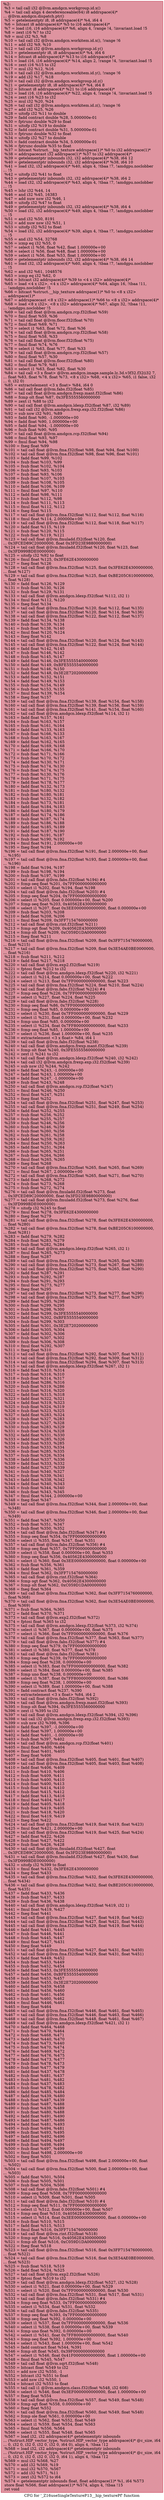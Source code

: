 digraph "CFG for '_Z16useSingleTextureP13__hip_texturePf' function" {
	label="CFG for '_Z16useSingleTextureP13__hip_texturePf' function";

	Node0x4d2e3b0 [shape=record,color="#b70d28ff", style=filled, fillcolor="#b70d2870",label="{%2:\l  %3 = tail call i32 @llvm.amdgcn.workgroup.id.x()\l  %4 = tail call align 4 dereferenceable(64) i8 addrspace(4)*\l... @llvm.amdgcn.dispatch.ptr()\l  %5 = getelementptr i8, i8 addrspace(4)* %4, i64 4\l  %6 = bitcast i8 addrspace(4)* %5 to i16 addrspace(4)*\l  %7 = load i16, i16 addrspace(4)* %6, align 4, !range !4, !invariant.load !5\l  %8 = zext i16 %7 to i32\l  %9 = mul i32 %3, %8\l  %10 = tail call i32 @llvm.amdgcn.workitem.id.x(), !range !6\l  %11 = add i32 %9, %10\l  %12 = tail call i32 @llvm.amdgcn.workgroup.id.y()\l  %13 = getelementptr i8, i8 addrspace(4)* %4, i64 6\l  %14 = bitcast i8 addrspace(4)* %13 to i16 addrspace(4)*\l  %15 = load i16, i16 addrspace(4)* %14, align 2, !range !4, !invariant.load !5\l  %16 = zext i16 %15 to i32\l  %17 = mul i32 %12, %16\l  %18 = tail call i32 @llvm.amdgcn.workitem.id.y(), !range !6\l  %19 = add i32 %17, %18\l  %20 = tail call i32 @llvm.amdgcn.workgroup.id.z()\l  %21 = getelementptr i8, i8 addrspace(4)* %4, i64 8\l  %22 = bitcast i8 addrspace(4)* %21 to i16 addrspace(4)*\l  %23 = load i16, i16 addrspace(4)* %22, align 4, !range !4, !invariant.load !5\l  %24 = zext i16 %23 to i32\l  %25 = mul i32 %20, %24\l  %26 = tail call i32 @llvm.amdgcn.workitem.id.z(), !range !6\l  %27 = add i32 %25, %26\l  %28 = uitofp i32 %11 to double\l  %29 = fadd contract double %28, 5.000000e-01\l  %30 = fptrunc double %29 to float\l  %31 = uitofp i32 %19 to double\l  %32 = fadd contract double %31, 5.000000e-01\l  %33 = fptrunc double %32 to float\l  %34 = uitofp i32 %27 to double\l  %35 = fadd contract double %34, 5.000000e-01\l  %36 = fptrunc double %35 to float\l  %37 = bitcast %struct.__hip_texture addrspace(1)* %0 to i32 addrspace(1)*\l  %38 = addrspacecast i32 addrspace(1)* %37 to i32 addrspace(4)*\l  %39 = getelementptr inbounds i32, i32 addrspace(4)* %38, i64 12\l  %40 = getelementptr inbounds i32, i32 addrspace(4)* %38, i64 10\l  %41 = load i32, i32 addrspace(4)* %40, align 4, !tbaa !7, !amdgpu.noclobber\l... !5\l  %42 = uitofp i32 %41 to float\l  %43 = getelementptr inbounds i32, i32 addrspace(4)* %38, i64 2\l  %44 = load i32, i32 addrspace(4)* %43, align 4, !tbaa !7, !amdgpu.noclobber\l... !5\l  %45 = lshr i32 %44, 14\l  %46 = and i32 %45, 16383\l  %47 = add nuw nsw i32 %46, 1\l  %48 = uitofp i32 %47 to float\l  %49 = getelementptr inbounds i32, i32 addrspace(4)* %38, i64 4\l  %50 = load i32, i32 addrspace(4)* %49, align 4, !tbaa !7, !amdgpu.noclobber\l... !5\l  %51 = and i32 %50, 8191\l  %52 = add nuw nsw i32 %51, 1\l  %53 = uitofp i32 %52 to float\l  %54 = load i32, i32 addrspace(4)* %39, align 4, !tbaa !7, !amdgpu.noclobber\l... !5\l  %55 = and i32 %54, 32768\l  %56 = icmp eq i32 %55, 0\l  %57 = select i1 %56, float %42, float 1.000000e+00\l  %58 = select i1 %56, float %48, float 1.000000e+00\l  %59 = select i1 %56, float %53, float 1.000000e+00\l  %60 = getelementptr inbounds i32, i32 addrspace(4)* %38, i64 14\l  %61 = load i32, i32 addrspace(4)* %60, align 4, !tbaa !7, !amdgpu.noclobber\l... !5\l  %62 = and i32 %61, 1048576\l  %63 = icmp eq i32 %62, 0\l  %64 = bitcast i32 addrspace(4)* %39 to \<4 x i32\> addrspace(4)*\l  %65 = load \<4 x i32\>, \<4 x i32\> addrspace(4)* %64, align 16, !tbaa !11,\l... !amdgpu.noclobber !5\l  %66 = bitcast %struct.__hip_texture addrspace(1)* %0 to \<8 x i32\>\l... addrspace(1)*\l  %67 = addrspacecast \<8 x i32\> addrspace(1)* %66 to \<8 x i32\> addrspace(4)*\l  %68 = load \<8 x i32\>, \<8 x i32\> addrspace(4)* %67, align 32, !tbaa !11,\l... !amdgpu.noclobber !5\l  %69 = tail call float @llvm.amdgcn.rcp.f32(float %59)\l  %70 = fmul float %59, %36\l  %71 = tail call float @llvm.floor.f32(float %70)\l  %72 = fmul float %69, %71\l  %73 = select i1 %63, float %72, float %36\l  %74 = tail call float @llvm.amdgcn.rcp.f32(float %58)\l  %75 = fmul float %58, %33\l  %76 = tail call float @llvm.floor.f32(float %75)\l  %77 = fmul float %74, %76\l  %78 = select i1 %63, float %77, float %33\l  %79 = tail call float @llvm.amdgcn.rcp.f32(float %57)\l  %80 = fmul float %57, %30\l  %81 = tail call float @llvm.floor.f32(float %80)\l  %82 = fmul float %79, %81\l  %83 = select i1 %63, float %82, float %30\l  %84 = tail call \<3 x float\> @llvm.amdgcn.image.sample.lz.3d.v3f32.f32(i32 7,\l... float %83, float %78, float %73, \<8 x i32\> %68, \<4 x i32\> %65, i1 false, i32\l... 0, i32 0)\l  %85 = extractelement \<3 x float\> %84, i64 0\l  %86 = tail call float @llvm.fabs.f32(float %85)\l  %87 = tail call float @llvm.amdgcn.frexp.mant.f32(float %86)\l  %88 = fcmp olt float %87, 0x3FE5555560000000\l  %89 = zext i1 %88 to i32\l  %90 = tail call float @llvm.amdgcn.ldexp.f32(float %87, i32 %89)\l  %91 = tail call i32 @llvm.amdgcn.frexp.exp.i32.f32(float %86)\l  %92 = sub nsw i32 %91, %89\l  %93 = fadd float %90, -1.000000e+00\l  %94 = fadd float %90, 1.000000e+00\l  %95 = fadd float %94, -1.000000e+00\l  %96 = fsub float %90, %95\l  %97 = tail call float @llvm.amdgcn.rcp.f32(float %94)\l  %98 = fmul float %93, %97\l  %99 = fmul float %94, %98\l  %100 = fneg float %99\l  %101 = tail call float @llvm.fma.f32(float %98, float %94, float %100)\l  %102 = tail call float @llvm.fma.f32(float %98, float %96, float %101)\l  %103 = fadd float %99, %102\l  %104 = fsub float %103, %99\l  %105 = fsub float %102, %104\l  %106 = fsub float %93, %103\l  %107 = fsub float %93, %106\l  %108 = fsub float %107, %103\l  %109 = fsub float %108, %105\l  %110 = fadd float %106, %109\l  %111 = fmul float %97, %110\l  %112 = fadd float %98, %111\l  %113 = fsub float %112, %98\l  %114 = fsub float %111, %113\l  %115 = fmul float %112, %112\l  %116 = fneg float %115\l  %117 = tail call float @llvm.fma.f32(float %112, float %112, float %116)\l  %118 = fmul float %114, 2.000000e+00\l  %119 = tail call float @llvm.fma.f32(float %112, float %118, float %117)\l  %120 = fadd float %115, %119\l  %121 = fsub float %120, %115\l  %122 = fsub float %119, %121\l  %123 = tail call float @llvm.fmuladd.f32(float %120, float\l... 0x3FCED89C20000000, float 0x3FD23E9880000000)\l  %124 = tail call float @llvm.fmuladd.f32(float %120, float %123, float\l... 0x3FD999BDE0000000)\l  %125 = sitofp i32 %92 to float\l  %126 = fmul float %125, 0x3FE62E4300000000\l  %127 = fneg float %126\l  %128 = tail call float @llvm.fma.f32(float %125, float 0x3FE62E4300000000,\l... float %127)\l  %129 = tail call float @llvm.fma.f32(float %125, float 0xBE205C6100000000,\l... float %128)\l  %130 = fadd float %126, %129\l  %131 = fsub float %130, %126\l  %132 = fsub float %129, %131\l  %133 = tail call float @llvm.amdgcn.ldexp.f32(float %112, i32 1)\l  %134 = fmul float %112, %120\l  %135 = fneg float %134\l  %136 = tail call float @llvm.fma.f32(float %120, float %112, float %135)\l  %137 = tail call float @llvm.fma.f32(float %120, float %114, float %136)\l  %138 = tail call float @llvm.fma.f32(float %122, float %112, float %137)\l  %139 = fadd float %134, %138\l  %140 = fsub float %139, %134\l  %141 = fsub float %138, %140\l  %142 = fmul float %120, %124\l  %143 = fneg float %142\l  %144 = tail call float @llvm.fma.f32(float %120, float %124, float %143)\l  %145 = tail call float @llvm.fma.f32(float %122, float %124, float %144)\l  %146 = fadd float %142, %145\l  %147 = fsub float %146, %142\l  %148 = fsub float %145, %147\l  %149 = fadd float %146, 0x3FE5555540000000\l  %150 = fadd float %149, 0xBFE5555540000000\l  %151 = fsub float %146, %150\l  %152 = fadd float %148, 0x3E2E720200000000\l  %153 = fadd float %152, %151\l  %154 = fadd float %149, %153\l  %155 = fsub float %154, %149\l  %156 = fsub float %153, %155\l  %157 = fmul float %139, %154\l  %158 = fneg float %157\l  %159 = tail call float @llvm.fma.f32(float %139, float %154, float %158)\l  %160 = tail call float @llvm.fma.f32(float %139, float %156, float %159)\l  %161 = tail call float @llvm.fma.f32(float %141, float %154, float %160)\l  %162 = tail call float @llvm.amdgcn.ldexp.f32(float %114, i32 1)\l  %163 = fadd float %157, %161\l  %164 = fsub float %163, %157\l  %165 = fsub float %161, %164\l  %166 = fadd float %133, %163\l  %167 = fsub float %166, %133\l  %168 = fsub float %163, %167\l  %169 = fadd float %162, %165\l  %170 = fadd float %169, %168\l  %171 = fadd float %166, %170\l  %172 = fsub float %171, %166\l  %173 = fsub float %170, %172\l  %174 = fadd float %130, %171\l  %175 = fsub float %174, %130\l  %176 = fsub float %174, %175\l  %177 = fsub float %130, %176\l  %178 = fsub float %171, %175\l  %179 = fadd float %178, %177\l  %180 = fadd float %132, %173\l  %181 = fsub float %180, %132\l  %182 = fsub float %180, %181\l  %183 = fsub float %132, %182\l  %184 = fsub float %173, %181\l  %185 = fadd float %184, %183\l  %186 = fadd float %180, %179\l  %187 = fadd float %174, %186\l  %188 = fsub float %187, %174\l  %189 = fsub float %186, %188\l  %190 = fadd float %185, %189\l  %191 = fadd float %187, %190\l  %192 = fsub float %191, %187\l  %193 = fsub float %190, %192\l  %194 = fmul float %191, 2.000000e+00\l  %195 = fneg float %194\l  %196 = tail call float @llvm.fma.f32(float %191, float 2.000000e+00, float\l... %195)\l  %197 = tail call float @llvm.fma.f32(float %193, float 2.000000e+00, float\l... %196)\l  %198 = fadd float %194, %197\l  %199 = fsub float %198, %194\l  %200 = fsub float %197, %199\l  %201 = tail call float @llvm.fabs.f32(float %194) #4\l  %202 = fcmp oeq float %201, 0x7FF0000000000000\l  %203 = select i1 %202, float %194, float %198\l  %204 = tail call float @llvm.fabs.f32(float %203) #4\l  %205 = fcmp oeq float %204, 0x7FF0000000000000\l  %206 = select i1 %205, float 0.000000e+00, float %200\l  %207 = fcmp oeq float %203, 0x40562E4300000000\l  %208 = select i1 %207, float 0x3EE0000000000000, float 0.000000e+00\l  %209 = fsub float %203, %208\l  %210 = fadd float %208, %206\l  %211 = fmul float %209, 0x3FF7154760000000\l  %212 = tail call float @llvm.rint.f32(float %211)\l  %213 = fcmp ogt float %209, 0x40562E4300000000\l  %214 = fcmp olt float %209, 0xC059D1DA00000000\l  %215 = fneg float %211\l  %216 = tail call float @llvm.fma.f32(float %209, float 0x3FF7154760000000,\l... float %215)\l  %217 = tail call float @llvm.fma.f32(float %209, float 0x3E54AE0BE0000000,\l... float %216)\l  %218 = fsub float %211, %212\l  %219 = fadd float %217, %218\l  %220 = tail call float @llvm.exp2.f32(float %219)\l  %221 = fptosi float %212 to i32\l  %222 = tail call float @llvm.amdgcn.ldexp.f32(float %220, i32 %221)\l  %223 = select i1 %214, float 0.000000e+00, float %222\l  %224 = select i1 %213, float 0x7FF0000000000000, float %223\l  %225 = tail call float @llvm.fma.f32(float %224, float %210, float %224)\l  %226 = tail call float @llvm.fabs.f32(float %224) #4\l  %227 = fcmp oeq float %226, 0x7FF0000000000000\l  %228 = select i1 %227, float %224, float %225\l  %229 = tail call float @llvm.fabs.f32(float %228)\l  %230 = fcmp oeq float %86, 0x7FF0000000000000\l  %231 = fcmp oeq float %85, 0.000000e+00\l  %232 = select i1 %230, float 0x7FF0000000000000, float %229\l  %233 = select i1 %231, float 0.000000e+00, float %232\l  %234 = fcmp uno float %85, 0.000000e+00\l  %235 = select i1 %234, float 0x7FF8000000000000, float %233\l  %236 = fcmp oeq float %85, 1.000000e+00\l  %237 = select i1 %236, float 1.000000e+00, float %235\l  %238 = extractelement \<3 x float\> %84, i64 1\l  %239 = tail call float @llvm.fabs.f32(float %238)\l  %240 = tail call float @llvm.amdgcn.frexp.mant.f32(float %239)\l  %241 = fcmp olt float %240, 0x3FE5555560000000\l  %242 = zext i1 %241 to i32\l  %243 = tail call float @llvm.amdgcn.ldexp.f32(float %240, i32 %242)\l  %244 = tail call i32 @llvm.amdgcn.frexp.exp.i32.f32(float %239)\l  %245 = sub nsw i32 %244, %242\l  %246 = fadd float %243, -1.000000e+00\l  %247 = fadd float %243, 1.000000e+00\l  %248 = fadd float %247, -1.000000e+00\l  %249 = fsub float %243, %248\l  %250 = tail call float @llvm.amdgcn.rcp.f32(float %247)\l  %251 = fmul float %246, %250\l  %252 = fmul float %247, %251\l  %253 = fneg float %252\l  %254 = tail call float @llvm.fma.f32(float %251, float %247, float %253)\l  %255 = tail call float @llvm.fma.f32(float %251, float %249, float %254)\l  %256 = fadd float %252, %255\l  %257 = fsub float %256, %252\l  %258 = fsub float %255, %257\l  %259 = fsub float %246, %256\l  %260 = fsub float %246, %259\l  %261 = fsub float %260, %256\l  %262 = fsub float %261, %258\l  %263 = fadd float %259, %262\l  %264 = fmul float %250, %263\l  %265 = fadd float %251, %264\l  %266 = fsub float %265, %251\l  %267 = fsub float %264, %266\l  %268 = fmul float %265, %265\l  %269 = fneg float %268\l  %270 = tail call float @llvm.fma.f32(float %265, float %265, float %269)\l  %271 = fmul float %267, 2.000000e+00\l  %272 = tail call float @llvm.fma.f32(float %265, float %271, float %270)\l  %273 = fadd float %268, %272\l  %274 = fsub float %273, %268\l  %275 = fsub float %272, %274\l  %276 = tail call float @llvm.fmuladd.f32(float %273, float\l... 0x3FCED89C20000000, float 0x3FD23E9880000000)\l  %277 = tail call float @llvm.fmuladd.f32(float %273, float %276, float\l... 0x3FD999BDE0000000)\l  %278 = sitofp i32 %245 to float\l  %279 = fmul float %278, 0x3FE62E4300000000\l  %280 = fneg float %279\l  %281 = tail call float @llvm.fma.f32(float %278, float 0x3FE62E4300000000,\l... float %280)\l  %282 = tail call float @llvm.fma.f32(float %278, float 0xBE205C6100000000,\l... float %281)\l  %283 = fadd float %279, %282\l  %284 = fsub float %283, %279\l  %285 = fsub float %282, %284\l  %286 = tail call float @llvm.amdgcn.ldexp.f32(float %265, i32 1)\l  %287 = fmul float %265, %273\l  %288 = fneg float %287\l  %289 = tail call float @llvm.fma.f32(float %273, float %265, float %288)\l  %290 = tail call float @llvm.fma.f32(float %273, float %267, float %289)\l  %291 = tail call float @llvm.fma.f32(float %275, float %265, float %290)\l  %292 = fadd float %287, %291\l  %293 = fsub float %292, %287\l  %294 = fsub float %291, %293\l  %295 = fmul float %273, %277\l  %296 = fneg float %295\l  %297 = tail call float @llvm.fma.f32(float %273, float %277, float %296)\l  %298 = tail call float @llvm.fma.f32(float %275, float %277, float %297)\l  %299 = fadd float %295, %298\l  %300 = fsub float %299, %295\l  %301 = fsub float %298, %300\l  %302 = fadd float %299, 0x3FE5555540000000\l  %303 = fadd float %302, 0xBFE5555540000000\l  %304 = fsub float %299, %303\l  %305 = fadd float %301, 0x3E2E720200000000\l  %306 = fadd float %305, %304\l  %307 = fadd float %302, %306\l  %308 = fsub float %307, %302\l  %309 = fsub float %306, %308\l  %310 = fmul float %292, %307\l  %311 = fneg float %310\l  %312 = tail call float @llvm.fma.f32(float %292, float %307, float %311)\l  %313 = tail call float @llvm.fma.f32(float %292, float %309, float %312)\l  %314 = tail call float @llvm.fma.f32(float %294, float %307, float %313)\l  %315 = tail call float @llvm.amdgcn.ldexp.f32(float %267, i32 1)\l  %316 = fadd float %310, %314\l  %317 = fsub float %316, %310\l  %318 = fsub float %314, %317\l  %319 = fadd float %286, %316\l  %320 = fsub float %319, %286\l  %321 = fsub float %316, %320\l  %322 = fadd float %315, %318\l  %323 = fadd float %322, %321\l  %324 = fadd float %319, %323\l  %325 = fsub float %324, %319\l  %326 = fsub float %323, %325\l  %327 = fadd float %283, %324\l  %328 = fsub float %327, %283\l  %329 = fsub float %327, %328\l  %330 = fsub float %283, %329\l  %331 = fsub float %324, %328\l  %332 = fadd float %331, %330\l  %333 = fadd float %285, %326\l  %334 = fsub float %333, %285\l  %335 = fsub float %333, %334\l  %336 = fsub float %285, %335\l  %337 = fsub float %326, %334\l  %338 = fadd float %337, %336\l  %339 = fadd float %333, %332\l  %340 = fadd float %327, %339\l  %341 = fsub float %340, %327\l  %342 = fsub float %339, %341\l  %343 = fadd float %338, %342\l  %344 = fadd float %340, %343\l  %345 = fsub float %344, %340\l  %346 = fsub float %343, %345\l  %347 = fmul float %344, 2.000000e+00\l  %348 = fneg float %347\l  %349 = tail call float @llvm.fma.f32(float %344, float 2.000000e+00, float\l... %348)\l  %350 = tail call float @llvm.fma.f32(float %346, float 2.000000e+00, float\l... %349)\l  %351 = fadd float %347, %350\l  %352 = fsub float %351, %347\l  %353 = fsub float %350, %352\l  %354 = tail call float @llvm.fabs.f32(float %347) #4\l  %355 = fcmp oeq float %354, 0x7FF0000000000000\l  %356 = select i1 %355, float %347, float %351\l  %357 = tail call float @llvm.fabs.f32(float %356) #4\l  %358 = fcmp oeq float %357, 0x7FF0000000000000\l  %359 = select i1 %358, float 0.000000e+00, float %353\l  %360 = fcmp oeq float %356, 0x40562E4300000000\l  %361 = select i1 %360, float 0x3EE0000000000000, float 0.000000e+00\l  %362 = fsub float %356, %361\l  %363 = fadd float %361, %359\l  %364 = fmul float %362, 0x3FF7154760000000\l  %365 = tail call float @llvm.rint.f32(float %364)\l  %366 = fcmp ogt float %362, 0x40562E4300000000\l  %367 = fcmp olt float %362, 0xC059D1DA00000000\l  %368 = fneg float %364\l  %369 = tail call float @llvm.fma.f32(float %362, float 0x3FF7154760000000,\l... float %368)\l  %370 = tail call float @llvm.fma.f32(float %362, float 0x3E54AE0BE0000000,\l... float %369)\l  %371 = fsub float %364, %365\l  %372 = fadd float %370, %371\l  %373 = tail call float @llvm.exp2.f32(float %372)\l  %374 = fptosi float %365 to i32\l  %375 = tail call float @llvm.amdgcn.ldexp.f32(float %373, i32 %374)\l  %376 = select i1 %367, float 0.000000e+00, float %375\l  %377 = select i1 %366, float 0x7FF0000000000000, float %376\l  %378 = tail call float @llvm.fma.f32(float %377, float %363, float %377)\l  %379 = tail call float @llvm.fabs.f32(float %377) #4\l  %380 = fcmp oeq float %379, 0x7FF0000000000000\l  %381 = select i1 %380, float %377, float %378\l  %382 = tail call float @llvm.fabs.f32(float %381)\l  %383 = fcmp oeq float %239, 0x7FF0000000000000\l  %384 = fcmp oeq float %238, 0.000000e+00\l  %385 = select i1 %383, float 0x7FF0000000000000, float %382\l  %386 = select i1 %384, float 0.000000e+00, float %385\l  %387 = fcmp uno float %238, 0.000000e+00\l  %388 = select i1 %387, float 0x7FF8000000000000, float %386\l  %389 = fcmp oeq float %238, 1.000000e+00\l  %390 = select i1 %389, float 1.000000e+00, float %388\l  %391 = fadd contract float %237, %390\l  %392 = extractelement \<3 x float\> %84, i64 2\l  %393 = tail call float @llvm.fabs.f32(float %392)\l  %394 = tail call float @llvm.amdgcn.frexp.mant.f32(float %393)\l  %395 = fcmp olt float %394, 0x3FE5555560000000\l  %396 = zext i1 %395 to i32\l  %397 = tail call float @llvm.amdgcn.ldexp.f32(float %394, i32 %396)\l  %398 = tail call i32 @llvm.amdgcn.frexp.exp.i32.f32(float %393)\l  %399 = sub nsw i32 %398, %396\l  %400 = fadd float %397, -1.000000e+00\l  %401 = fadd float %397, 1.000000e+00\l  %402 = fadd float %401, -1.000000e+00\l  %403 = fsub float %397, %402\l  %404 = tail call float @llvm.amdgcn.rcp.f32(float %401)\l  %405 = fmul float %400, %404\l  %406 = fmul float %401, %405\l  %407 = fneg float %406\l  %408 = tail call float @llvm.fma.f32(float %405, float %401, float %407)\l  %409 = tail call float @llvm.fma.f32(float %405, float %403, float %408)\l  %410 = fadd float %406, %409\l  %411 = fsub float %410, %406\l  %412 = fsub float %409, %411\l  %413 = fsub float %400, %410\l  %414 = fsub float %400, %413\l  %415 = fsub float %414, %410\l  %416 = fsub float %415, %412\l  %417 = fadd float %413, %416\l  %418 = fmul float %404, %417\l  %419 = fadd float %405, %418\l  %420 = fsub float %419, %405\l  %421 = fsub float %418, %420\l  %422 = fmul float %419, %419\l  %423 = fneg float %422\l  %424 = tail call float @llvm.fma.f32(float %419, float %419, float %423)\l  %425 = fmul float %421, 2.000000e+00\l  %426 = tail call float @llvm.fma.f32(float %419, float %425, float %424)\l  %427 = fadd float %422, %426\l  %428 = fsub float %427, %422\l  %429 = fsub float %426, %428\l  %430 = tail call float @llvm.fmuladd.f32(float %427, float\l... 0x3FCED89C20000000, float 0x3FD23E9880000000)\l  %431 = tail call float @llvm.fmuladd.f32(float %427, float %430, float\l... 0x3FD999BDE0000000)\l  %432 = sitofp i32 %399 to float\l  %433 = fmul float %432, 0x3FE62E4300000000\l  %434 = fneg float %433\l  %435 = tail call float @llvm.fma.f32(float %432, float 0x3FE62E4300000000,\l... float %434)\l  %436 = tail call float @llvm.fma.f32(float %432, float 0xBE205C6100000000,\l... float %435)\l  %437 = fadd float %433, %436\l  %438 = fsub float %437, %433\l  %439 = fsub float %436, %438\l  %440 = tail call float @llvm.amdgcn.ldexp.f32(float %419, i32 1)\l  %441 = fmul float %419, %427\l  %442 = fneg float %441\l  %443 = tail call float @llvm.fma.f32(float %427, float %419, float %442)\l  %444 = tail call float @llvm.fma.f32(float %427, float %421, float %443)\l  %445 = tail call float @llvm.fma.f32(float %429, float %419, float %444)\l  %446 = fadd float %441, %445\l  %447 = fsub float %446, %441\l  %448 = fsub float %445, %447\l  %449 = fmul float %427, %431\l  %450 = fneg float %449\l  %451 = tail call float @llvm.fma.f32(float %427, float %431, float %450)\l  %452 = tail call float @llvm.fma.f32(float %429, float %431, float %451)\l  %453 = fadd float %449, %452\l  %454 = fsub float %453, %449\l  %455 = fsub float %452, %454\l  %456 = fadd float %453, 0x3FE5555540000000\l  %457 = fadd float %456, 0xBFE5555540000000\l  %458 = fsub float %453, %457\l  %459 = fadd float %455, 0x3E2E720200000000\l  %460 = fadd float %459, %458\l  %461 = fadd float %456, %460\l  %462 = fsub float %461, %456\l  %463 = fsub float %460, %462\l  %464 = fmul float %446, %461\l  %465 = fneg float %464\l  %466 = tail call float @llvm.fma.f32(float %446, float %461, float %465)\l  %467 = tail call float @llvm.fma.f32(float %446, float %463, float %466)\l  %468 = tail call float @llvm.fma.f32(float %448, float %461, float %467)\l  %469 = tail call float @llvm.amdgcn.ldexp.f32(float %421, i32 1)\l  %470 = fadd float %464, %468\l  %471 = fsub float %470, %464\l  %472 = fsub float %468, %471\l  %473 = fadd float %440, %470\l  %474 = fsub float %473, %440\l  %475 = fsub float %470, %474\l  %476 = fadd float %469, %472\l  %477 = fadd float %476, %475\l  %478 = fadd float %473, %477\l  %479 = fsub float %478, %473\l  %480 = fsub float %477, %479\l  %481 = fadd float %437, %478\l  %482 = fsub float %481, %437\l  %483 = fsub float %481, %482\l  %484 = fsub float %437, %483\l  %485 = fsub float %478, %482\l  %486 = fadd float %485, %484\l  %487 = fadd float %439, %480\l  %488 = fsub float %487, %439\l  %489 = fsub float %487, %488\l  %490 = fsub float %439, %489\l  %491 = fsub float %480, %488\l  %492 = fadd float %491, %490\l  %493 = fadd float %487, %486\l  %494 = fadd float %481, %493\l  %495 = fsub float %494, %481\l  %496 = fsub float %493, %495\l  %497 = fadd float %492, %496\l  %498 = fadd float %494, %497\l  %499 = fsub float %498, %494\l  %500 = fsub float %497, %499\l  %501 = fmul float %498, 2.000000e+00\l  %502 = fneg float %501\l  %503 = tail call float @llvm.fma.f32(float %498, float 2.000000e+00, float\l... %502)\l  %504 = tail call float @llvm.fma.f32(float %500, float 2.000000e+00, float\l... %503)\l  %505 = fadd float %501, %504\l  %506 = fsub float %505, %501\l  %507 = fsub float %504, %506\l  %508 = tail call float @llvm.fabs.f32(float %501) #4\l  %509 = fcmp oeq float %508, 0x7FF0000000000000\l  %510 = select i1 %509, float %501, float %505\l  %511 = tail call float @llvm.fabs.f32(float %510) #4\l  %512 = fcmp oeq float %511, 0x7FF0000000000000\l  %513 = select i1 %512, float 0.000000e+00, float %507\l  %514 = fcmp oeq float %510, 0x40562E4300000000\l  %515 = select i1 %514, float 0x3EE0000000000000, float 0.000000e+00\l  %516 = fsub float %510, %515\l  %517 = fadd float %515, %513\l  %518 = fmul float %516, 0x3FF7154760000000\l  %519 = tail call float @llvm.rint.f32(float %518)\l  %520 = fcmp ogt float %516, 0x40562E4300000000\l  %521 = fcmp olt float %516, 0xC059D1DA00000000\l  %522 = fneg float %518\l  %523 = tail call float @llvm.fma.f32(float %516, float 0x3FF7154760000000,\l... float %522)\l  %524 = tail call float @llvm.fma.f32(float %516, float 0x3E54AE0BE0000000,\l... float %523)\l  %525 = fsub float %518, %519\l  %526 = fadd float %524, %525\l  %527 = tail call float @llvm.exp2.f32(float %526)\l  %528 = fptosi float %519 to i32\l  %529 = tail call float @llvm.amdgcn.ldexp.f32(float %527, i32 %528)\l  %530 = select i1 %521, float 0.000000e+00, float %529\l  %531 = select i1 %520, float 0x7FF0000000000000, float %530\l  %532 = tail call float @llvm.fma.f32(float %531, float %517, float %531)\l  %533 = tail call float @llvm.fabs.f32(float %531) #4\l  %534 = fcmp oeq float %533, 0x7FF0000000000000\l  %535 = select i1 %534, float %531, float %532\l  %536 = tail call float @llvm.fabs.f32(float %535)\l  %537 = fcmp oeq float %393, 0x7FF0000000000000\l  %538 = fcmp oeq float %392, 0.000000e+00\l  %539 = select i1 %537, float 0x7FF0000000000000, float %536\l  %540 = select i1 %538, float 0.000000e+00, float %539\l  %541 = fcmp uno float %392, 0.000000e+00\l  %542 = select i1 %541, float 0x7FF8000000000000, float %540\l  %543 = fcmp oeq float %392, 1.000000e+00\l  %544 = select i1 %543, float 1.000000e+00, float %542\l  %545 = fadd contract float %544, %391\l  %546 = fcmp olt float %545, 0x39F0000000000000\l  %547 = select i1 %546, float 0x41F0000000000000, float 1.000000e+00\l  %548 = fmul float %545, %547\l  %549 = tail call float @llvm.sqrt.f32(float %548)\l  %550 = bitcast float %549 to i32\l  %551 = add nsw i32 %550, -1\l  %552 = bitcast i32 %551 to float\l  %553 = add nsw i32 %550, 1\l  %554 = bitcast i32 %553 to float\l  %555 = tail call i1 @llvm.amdgcn.class.f32(float %548, i32 608)\l  %556 = select i1 %546, float 0x3EF0000000000000, float 1.000000e+00\l  %557 = fneg float %554\l  %558 = tail call float @llvm.fma.f32(float %557, float %549, float %548)\l  %559 = fcmp ogt float %558, 0.000000e+00\l  %560 = fneg float %552\l  %561 = tail call float @llvm.fma.f32(float %560, float %549, float %548)\l  %562 = fcmp ole float %561, 0.000000e+00\l  %563 = select i1 %562, float %552, float %549\l  %564 = select i1 %559, float %554, float %563\l  %565 = fmul float %556, %564\l  %566 = select i1 %555, float %548, float %565\l  %567 = load i32, i32 addrspace(4)* getelementptr inbounds\l... (%struct.HIP_vector_type, %struct.HIP_vector_type addrspace(4)* @c_size, i64\l... 0, i32 0, i32 0, i32 0, i32 0, i64 0), align 4, !tbaa !12\l  %568 = load i32, i32 addrspace(4)* getelementptr inbounds\l... (%struct.HIP_vector_type, %struct.HIP_vector_type addrspace(4)* @c_size, i64\l... 0, i32 0, i32 0, i32 0, i32 0, i64 1), align 4, !tbaa !12\l  %569 = mul i32 %568, %27\l  %570 = add i32 %569, %19\l  %571 = mul i32 %570, %567\l  %572 = add i32 %571, %11\l  %573 = zext i32 %572 to i64\l  %574 = getelementptr inbounds float, float addrspace(1)* %1, i64 %573\l  store float %566, float addrspace(1)* %574, align 4, !tbaa !15\l  ret void\l}"];
}
